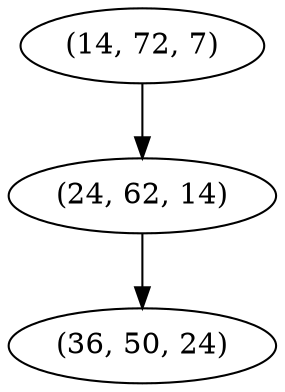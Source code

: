 digraph tree {
    "(14, 72, 7)";
    "(24, 62, 14)";
    "(36, 50, 24)";
    "(14, 72, 7)" -> "(24, 62, 14)";
    "(24, 62, 14)" -> "(36, 50, 24)";
}
